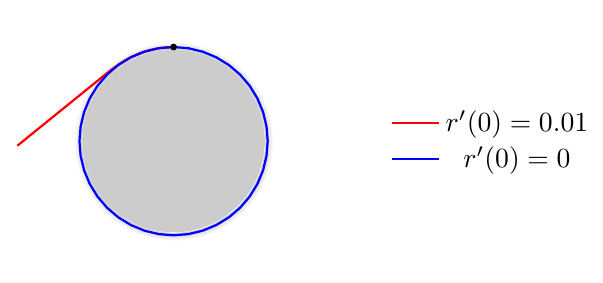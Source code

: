 \documentclass{standalone}

\usepackage{pgfplots}
\usepackage{tikz}
\usepackage{xcolor}

%used for drawing n(r)-Area
\definecolor{lGray}{gray}{0.8}
\definecolor{llGray}{gray}{0.9}
\usepgfplotslibrary{fillbetween}

\tikzset{
  ring shading/.code args={from #1 at #2 to #3 at #4}{
    \def\colin{#1}
    \def\radin{#2}
    \def\colout{#3}
    \def\radout{#4}
    \pgfmathsetmacro{\proportion}{\radin/\radout}
    \pgfmathsetmacro{\outer}{.8818cm}
    \pgfmathsetmacro{\inner}{.8818cm*\proportion}
    \pgfmathsetmacro{\innerlow}{\inner-0.01pt}
    \pgfdeclareradialshading{ring}{\pgfpoint{0cm}{0cm}}%
    {
      color(0pt)=(white);
      color(\innerlow)=(white);
      color(\inner)=(#1);
      color(\outer)=(#3)
    }
    \pgfkeysalso{/tikz/shading=ring}
  },
}

\begin{document}

\begin{tikzpicture}
        \begin{axis} [
          axis lines=none, 
          width=6cm, 
          axis equal,
          ticks = none,  
          legend style={at={(1.1,0.5)}, anchor=west, draw=none}, 
          ymin = -150,
          ymax = 150,
          xmin = -150, 
          xmax = 150, 
          zmin = 1,
          zmax = 2,
          %colorbar, 
          colormap={traditionalpm3d}{color=(white) color=(lGray) color=(lGray) color=(lGray) color=(lGray) color=(lGray)},
          view={0}{90}
        ]  
          %\addplot3[surf, domain=-150:-70, y domain=-150:150, shader=flat, samples=81, forget plot] {1 + 1 * exp(-2*(sqrt(x^2+y^2)-100))};  
          \draw [draw=none, fill=lGray] (axis cs:0,0) circle (33pt);  
          \shade[even odd rule,ring shading={from lGray at 33pt to white at 36pt}]
  (axis cs:0,0) circle (33pt) circle (36pt);
          %\addlegendentry{$n(r)$};

          
          %f'(0)=0.01
          \addplot [mark = none, thick, color=red] coordinates {
            (0.0,100.0)(-2.755,99.962)(-5.508,99.849)(-8.257,99.659)(-11.0,99.395)(-13.734,99.054)(-16.458,98.639)(-19.169,98.149)(-21.867,97.585)(-24.838,96.873)(-27.787,96.071)(-30.71,95.18)(-33.604,94.201)(-36.404,93.161)(-39.172,92.039)(-41.907,90.837)(-44.606,89.557)(-47.229,88.222)(-49.815,86.815)(-52.363,85.339)(-54.873,83.797)(-57.317,82.212)(-59.726,80.571)(-62.104,78.879)(-64.454,77.141)(-66.704,75.423)(-68.942,73.676)(-71.175,71.903)(-73.411,70.11)(-76.14,67.909)(-78.896,65.68)(-81.688,63.419)(-84.526,61.123)(-87.924,58.372)(-91.409,55.551)(-94.995,52.648)(-98.699,49.649)(-102.539,46.541)(-106.537,43.305)(-110.715,39.922)(-115.1,36.372)(-119.724,32.629)(-124.622,28.664)(-129.837,24.442)(-135.419,19.923)(-142.029,14.574)(-149.246,8.731)(-157.192,2.298)(-166.022,-4.85)
          };
          \addlegendentry{$r'(0) = 0.01$};          
          
          %f'(0)=0
          \addplot [mark = none, thick, color=blue] coordinates {
            (0.0,100.0)(-15.643,98.769)(-30.902,95.106)(-45.399,89.101)(-58.779,80.902)(-70.711,70.711)(-80.902,58.779)(-89.101,45.399)(-95.106,30.902)(-98.769,15.643)(-100.0,0.0)(-98.769,-15.643)(-95.106,-30.902)(-89.101,-45.399)(-80.902,-58.779)(-70.711,-70.711)(-58.779,-80.902)(-45.399,-89.101)(-30.902,-95.106)(-15.643,-98.769)(-0.0,-100.0)(15.643,-98.769)(30.902,-95.106)(45.399,-89.101)(58.779,-80.902)(70.711,-70.711)(80.902,-58.779)(89.101,-45.399)(95.106,-30.902)(98.769,-15.643)(100.0,-0.0)(98.769,15.643)(95.106,30.902)(89.101,45.399)(80.902,58.779)(70.711,70.711)(58.779,80.902)(45.399,89.101)(30.902,95.106)(15.643,98.769)(0.0,100.0)
          };
          \addlegendentry{$r'(0) = 0$};
          

          \draw [fill=black] (axis cs:0,100) circle (1pt);         
          
          \end{axis}   
      \end{tikzpicture}

\end{document}